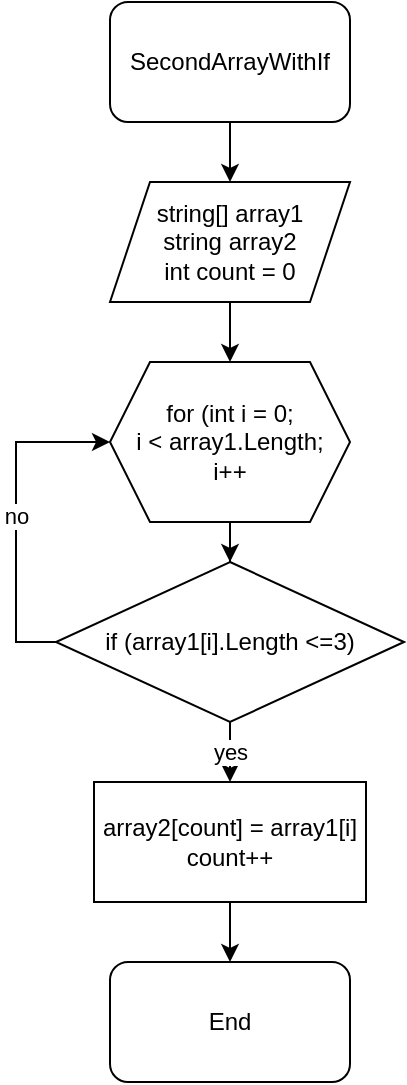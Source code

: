 <mxfile version="21.0.10" type="github"><diagram name="Страница 1" id="1d7cVlk36BqXA-yyXSNt"><mxGraphModel dx="1002" dy="569" grid="1" gridSize="10" guides="1" tooltips="1" connect="1" arrows="1" fold="1" page="1" pageScale="1" pageWidth="827" pageHeight="1169" math="0" shadow="0"><root><mxCell id="0"/><mxCell id="1" parent="0"/><mxCell id="6hja2aVhXfVO5esIs3cI-3" value="" style="edgeStyle=orthogonalEdgeStyle;rounded=0;orthogonalLoop=1;jettySize=auto;html=1;" edge="1" parent="1" source="6hja2aVhXfVO5esIs3cI-1" target="6hja2aVhXfVO5esIs3cI-2"><mxGeometry relative="1" as="geometry"/></mxCell><mxCell id="6hja2aVhXfVO5esIs3cI-1" value="SecondArrayWithIf" style="rounded=1;whiteSpace=wrap;html=1;" vertex="1" parent="1"><mxGeometry x="294" y="20" width="120" height="60" as="geometry"/></mxCell><mxCell id="6hja2aVhXfVO5esIs3cI-5" value="" style="edgeStyle=orthogonalEdgeStyle;rounded=0;orthogonalLoop=1;jettySize=auto;html=1;" edge="1" parent="1" source="6hja2aVhXfVO5esIs3cI-2" target="6hja2aVhXfVO5esIs3cI-4"><mxGeometry relative="1" as="geometry"/></mxCell><mxCell id="6hja2aVhXfVO5esIs3cI-2" value="string[] array1&lt;br&gt;string array2&lt;br&gt;int count = 0" style="shape=parallelogram;perimeter=parallelogramPerimeter;whiteSpace=wrap;html=1;fixedSize=1;" vertex="1" parent="1"><mxGeometry x="294" y="110" width="120" height="60" as="geometry"/></mxCell><mxCell id="6hja2aVhXfVO5esIs3cI-7" value="" style="edgeStyle=orthogonalEdgeStyle;rounded=0;orthogonalLoop=1;jettySize=auto;html=1;" edge="1" parent="1" source="6hja2aVhXfVO5esIs3cI-4" target="6hja2aVhXfVO5esIs3cI-6"><mxGeometry relative="1" as="geometry"/></mxCell><mxCell id="6hja2aVhXfVO5esIs3cI-4" value="for (int i = 0;&lt;br&gt;i &amp;lt; array1.Length;&lt;br&gt;i++" style="shape=hexagon;perimeter=hexagonPerimeter2;whiteSpace=wrap;html=1;fixedSize=1;" vertex="1" parent="1"><mxGeometry x="294" y="200" width="120" height="80" as="geometry"/></mxCell><mxCell id="6hja2aVhXfVO5esIs3cI-8" value="no" style="edgeStyle=orthogonalEdgeStyle;rounded=0;orthogonalLoop=1;jettySize=auto;html=1;entryX=0;entryY=0.5;entryDx=0;entryDy=0;" edge="1" parent="1" source="6hja2aVhXfVO5esIs3cI-6" target="6hja2aVhXfVO5esIs3cI-4"><mxGeometry relative="1" as="geometry"><Array as="points"><mxPoint x="247" y="340"/><mxPoint x="247" y="240"/></Array></mxGeometry></mxCell><mxCell id="6hja2aVhXfVO5esIs3cI-10" value="yes" style="edgeStyle=orthogonalEdgeStyle;rounded=0;orthogonalLoop=1;jettySize=auto;html=1;" edge="1" parent="1" source="6hja2aVhXfVO5esIs3cI-6" target="6hja2aVhXfVO5esIs3cI-9"><mxGeometry relative="1" as="geometry"/></mxCell><mxCell id="6hja2aVhXfVO5esIs3cI-6" value="if (array1[i].Length &amp;lt;=3)" style="rhombus;whiteSpace=wrap;html=1;" vertex="1" parent="1"><mxGeometry x="267" y="300" width="174" height="80" as="geometry"/></mxCell><mxCell id="6hja2aVhXfVO5esIs3cI-12" value="" style="edgeStyle=orthogonalEdgeStyle;rounded=0;orthogonalLoop=1;jettySize=auto;html=1;" edge="1" parent="1" source="6hja2aVhXfVO5esIs3cI-9" target="6hja2aVhXfVO5esIs3cI-11"><mxGeometry relative="1" as="geometry"/></mxCell><mxCell id="6hja2aVhXfVO5esIs3cI-9" value="array2[count] = array1[i]&lt;br&gt;count++" style="rounded=0;whiteSpace=wrap;html=1;" vertex="1" parent="1"><mxGeometry x="286" y="410" width="136" height="60" as="geometry"/></mxCell><mxCell id="6hja2aVhXfVO5esIs3cI-11" value="End" style="rounded=1;whiteSpace=wrap;html=1;" vertex="1" parent="1"><mxGeometry x="294" y="500" width="120" height="60" as="geometry"/></mxCell></root></mxGraphModel></diagram></mxfile>